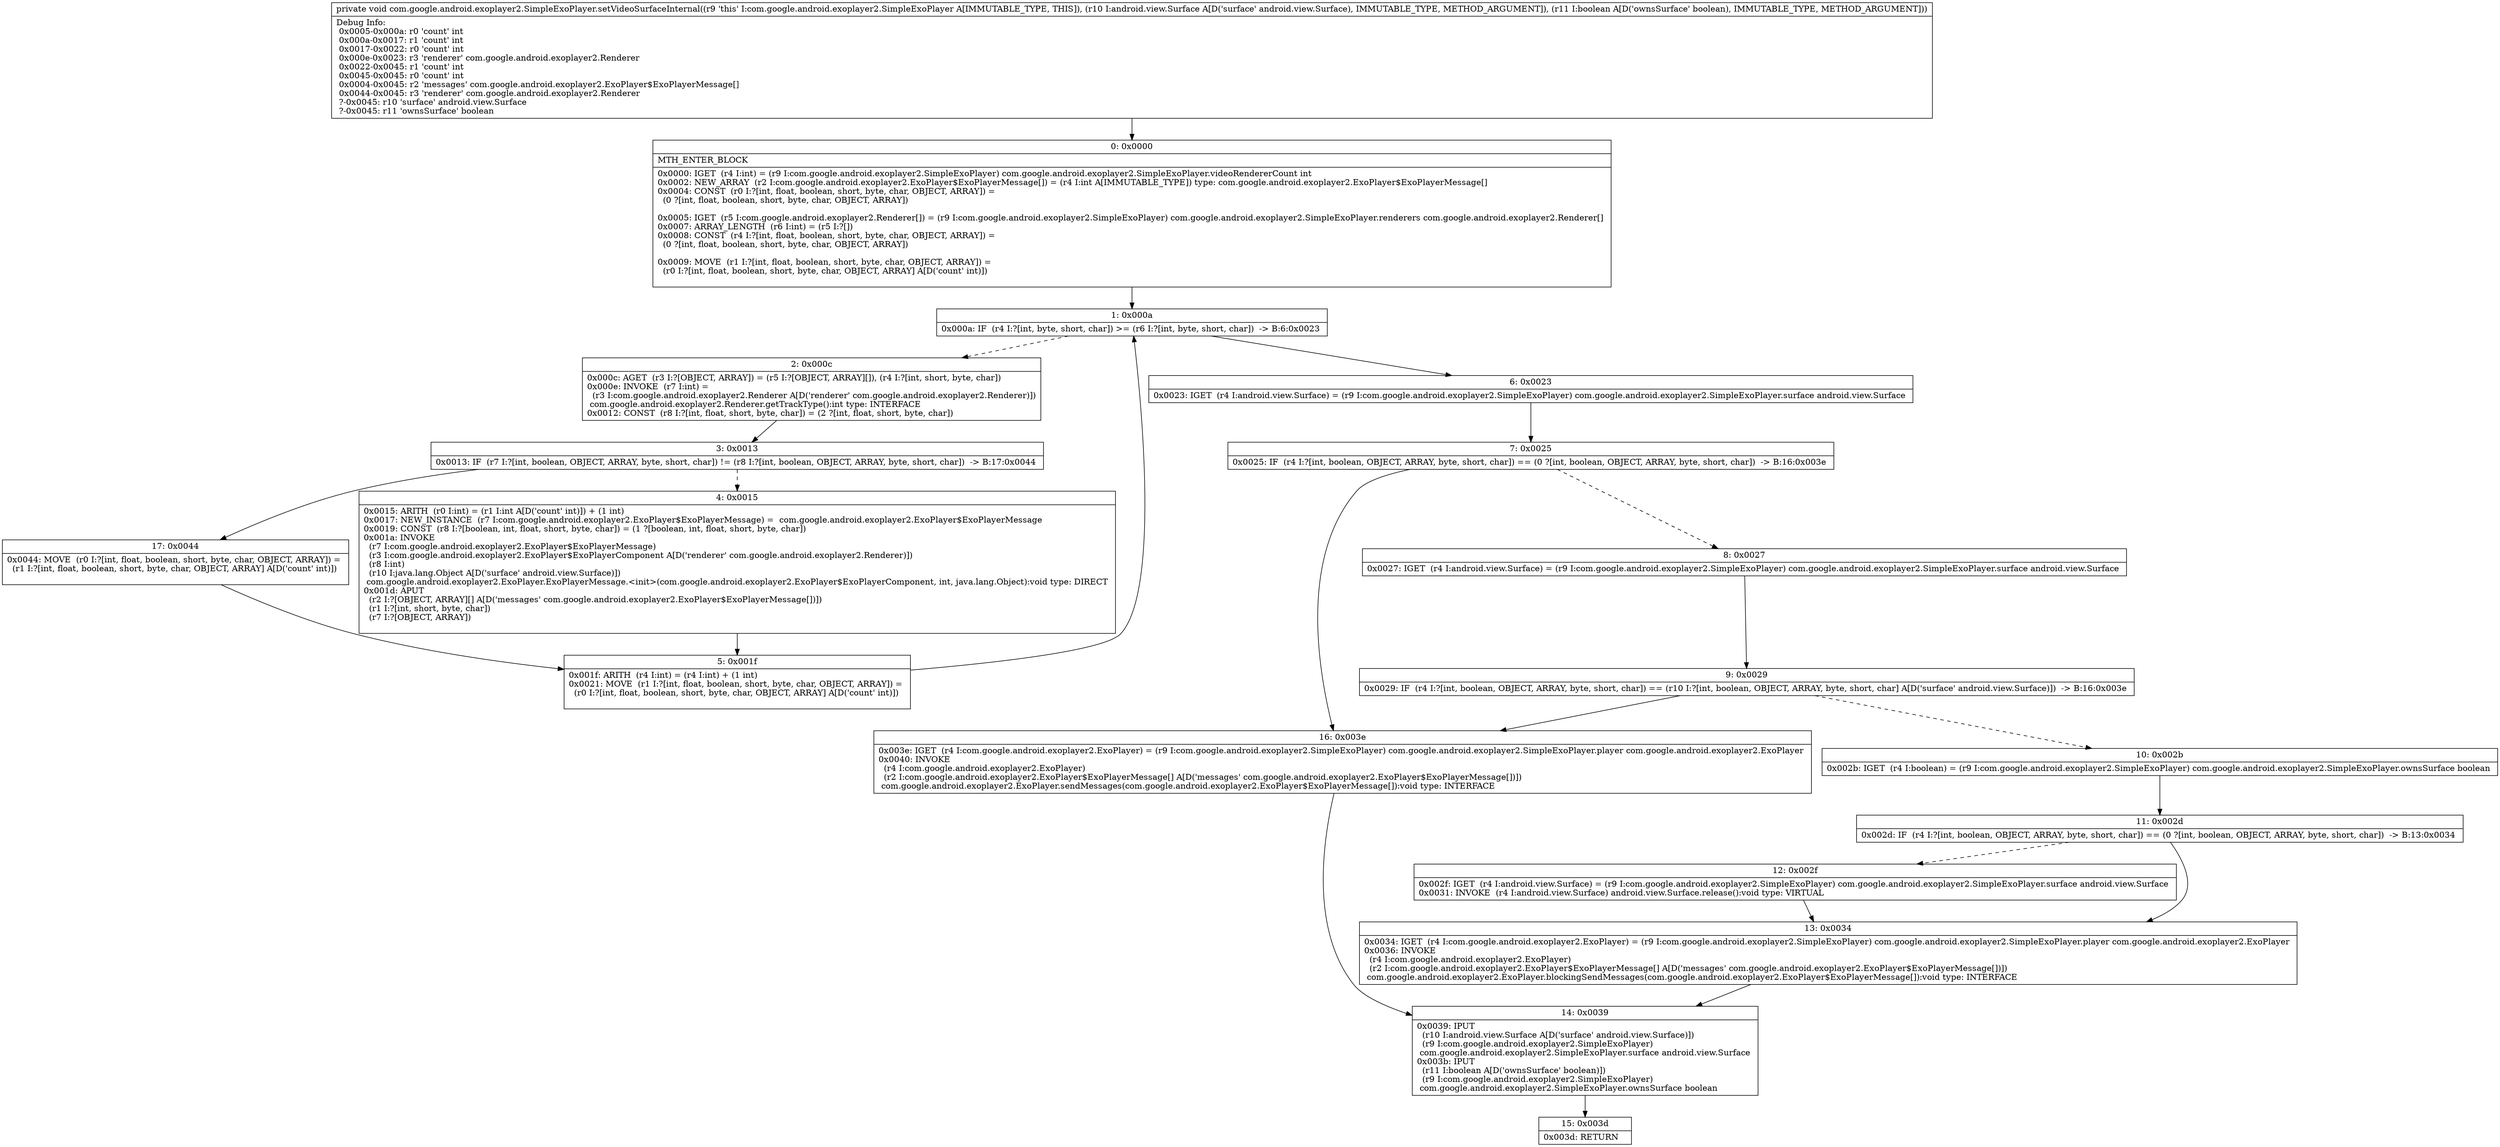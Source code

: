 digraph "CFG forcom.google.android.exoplayer2.SimpleExoPlayer.setVideoSurfaceInternal(Landroid\/view\/Surface;Z)V" {
Node_0 [shape=record,label="{0\:\ 0x0000|MTH_ENTER_BLOCK\l|0x0000: IGET  (r4 I:int) = (r9 I:com.google.android.exoplayer2.SimpleExoPlayer) com.google.android.exoplayer2.SimpleExoPlayer.videoRendererCount int \l0x0002: NEW_ARRAY  (r2 I:com.google.android.exoplayer2.ExoPlayer$ExoPlayerMessage[]) = (r4 I:int A[IMMUTABLE_TYPE]) type: com.google.android.exoplayer2.ExoPlayer$ExoPlayerMessage[] \l0x0004: CONST  (r0 I:?[int, float, boolean, short, byte, char, OBJECT, ARRAY]) = \l  (0 ?[int, float, boolean, short, byte, char, OBJECT, ARRAY])\l \l0x0005: IGET  (r5 I:com.google.android.exoplayer2.Renderer[]) = (r9 I:com.google.android.exoplayer2.SimpleExoPlayer) com.google.android.exoplayer2.SimpleExoPlayer.renderers com.google.android.exoplayer2.Renderer[] \l0x0007: ARRAY_LENGTH  (r6 I:int) = (r5 I:?[]) \l0x0008: CONST  (r4 I:?[int, float, boolean, short, byte, char, OBJECT, ARRAY]) = \l  (0 ?[int, float, boolean, short, byte, char, OBJECT, ARRAY])\l \l0x0009: MOVE  (r1 I:?[int, float, boolean, short, byte, char, OBJECT, ARRAY]) = \l  (r0 I:?[int, float, boolean, short, byte, char, OBJECT, ARRAY] A[D('count' int)])\l \l}"];
Node_1 [shape=record,label="{1\:\ 0x000a|0x000a: IF  (r4 I:?[int, byte, short, char]) \>= (r6 I:?[int, byte, short, char])  \-\> B:6:0x0023 \l}"];
Node_2 [shape=record,label="{2\:\ 0x000c|0x000c: AGET  (r3 I:?[OBJECT, ARRAY]) = (r5 I:?[OBJECT, ARRAY][]), (r4 I:?[int, short, byte, char]) \l0x000e: INVOKE  (r7 I:int) = \l  (r3 I:com.google.android.exoplayer2.Renderer A[D('renderer' com.google.android.exoplayer2.Renderer)])\l com.google.android.exoplayer2.Renderer.getTrackType():int type: INTERFACE \l0x0012: CONST  (r8 I:?[int, float, short, byte, char]) = (2 ?[int, float, short, byte, char]) \l}"];
Node_3 [shape=record,label="{3\:\ 0x0013|0x0013: IF  (r7 I:?[int, boolean, OBJECT, ARRAY, byte, short, char]) != (r8 I:?[int, boolean, OBJECT, ARRAY, byte, short, char])  \-\> B:17:0x0044 \l}"];
Node_4 [shape=record,label="{4\:\ 0x0015|0x0015: ARITH  (r0 I:int) = (r1 I:int A[D('count' int)]) + (1 int) \l0x0017: NEW_INSTANCE  (r7 I:com.google.android.exoplayer2.ExoPlayer$ExoPlayerMessage) =  com.google.android.exoplayer2.ExoPlayer$ExoPlayerMessage \l0x0019: CONST  (r8 I:?[boolean, int, float, short, byte, char]) = (1 ?[boolean, int, float, short, byte, char]) \l0x001a: INVOKE  \l  (r7 I:com.google.android.exoplayer2.ExoPlayer$ExoPlayerMessage)\l  (r3 I:com.google.android.exoplayer2.ExoPlayer$ExoPlayerComponent A[D('renderer' com.google.android.exoplayer2.Renderer)])\l  (r8 I:int)\l  (r10 I:java.lang.Object A[D('surface' android.view.Surface)])\l com.google.android.exoplayer2.ExoPlayer.ExoPlayerMessage.\<init\>(com.google.android.exoplayer2.ExoPlayer$ExoPlayerComponent, int, java.lang.Object):void type: DIRECT \l0x001d: APUT  \l  (r2 I:?[OBJECT, ARRAY][] A[D('messages' com.google.android.exoplayer2.ExoPlayer$ExoPlayerMessage[])])\l  (r1 I:?[int, short, byte, char])\l  (r7 I:?[OBJECT, ARRAY])\l \l}"];
Node_5 [shape=record,label="{5\:\ 0x001f|0x001f: ARITH  (r4 I:int) = (r4 I:int) + (1 int) \l0x0021: MOVE  (r1 I:?[int, float, boolean, short, byte, char, OBJECT, ARRAY]) = \l  (r0 I:?[int, float, boolean, short, byte, char, OBJECT, ARRAY] A[D('count' int)])\l \l}"];
Node_6 [shape=record,label="{6\:\ 0x0023|0x0023: IGET  (r4 I:android.view.Surface) = (r9 I:com.google.android.exoplayer2.SimpleExoPlayer) com.google.android.exoplayer2.SimpleExoPlayer.surface android.view.Surface \l}"];
Node_7 [shape=record,label="{7\:\ 0x0025|0x0025: IF  (r4 I:?[int, boolean, OBJECT, ARRAY, byte, short, char]) == (0 ?[int, boolean, OBJECT, ARRAY, byte, short, char])  \-\> B:16:0x003e \l}"];
Node_8 [shape=record,label="{8\:\ 0x0027|0x0027: IGET  (r4 I:android.view.Surface) = (r9 I:com.google.android.exoplayer2.SimpleExoPlayer) com.google.android.exoplayer2.SimpleExoPlayer.surface android.view.Surface \l}"];
Node_9 [shape=record,label="{9\:\ 0x0029|0x0029: IF  (r4 I:?[int, boolean, OBJECT, ARRAY, byte, short, char]) == (r10 I:?[int, boolean, OBJECT, ARRAY, byte, short, char] A[D('surface' android.view.Surface)])  \-\> B:16:0x003e \l}"];
Node_10 [shape=record,label="{10\:\ 0x002b|0x002b: IGET  (r4 I:boolean) = (r9 I:com.google.android.exoplayer2.SimpleExoPlayer) com.google.android.exoplayer2.SimpleExoPlayer.ownsSurface boolean \l}"];
Node_11 [shape=record,label="{11\:\ 0x002d|0x002d: IF  (r4 I:?[int, boolean, OBJECT, ARRAY, byte, short, char]) == (0 ?[int, boolean, OBJECT, ARRAY, byte, short, char])  \-\> B:13:0x0034 \l}"];
Node_12 [shape=record,label="{12\:\ 0x002f|0x002f: IGET  (r4 I:android.view.Surface) = (r9 I:com.google.android.exoplayer2.SimpleExoPlayer) com.google.android.exoplayer2.SimpleExoPlayer.surface android.view.Surface \l0x0031: INVOKE  (r4 I:android.view.Surface) android.view.Surface.release():void type: VIRTUAL \l}"];
Node_13 [shape=record,label="{13\:\ 0x0034|0x0034: IGET  (r4 I:com.google.android.exoplayer2.ExoPlayer) = (r9 I:com.google.android.exoplayer2.SimpleExoPlayer) com.google.android.exoplayer2.SimpleExoPlayer.player com.google.android.exoplayer2.ExoPlayer \l0x0036: INVOKE  \l  (r4 I:com.google.android.exoplayer2.ExoPlayer)\l  (r2 I:com.google.android.exoplayer2.ExoPlayer$ExoPlayerMessage[] A[D('messages' com.google.android.exoplayer2.ExoPlayer$ExoPlayerMessage[])])\l com.google.android.exoplayer2.ExoPlayer.blockingSendMessages(com.google.android.exoplayer2.ExoPlayer$ExoPlayerMessage[]):void type: INTERFACE \l}"];
Node_14 [shape=record,label="{14\:\ 0x0039|0x0039: IPUT  \l  (r10 I:android.view.Surface A[D('surface' android.view.Surface)])\l  (r9 I:com.google.android.exoplayer2.SimpleExoPlayer)\l com.google.android.exoplayer2.SimpleExoPlayer.surface android.view.Surface \l0x003b: IPUT  \l  (r11 I:boolean A[D('ownsSurface' boolean)])\l  (r9 I:com.google.android.exoplayer2.SimpleExoPlayer)\l com.google.android.exoplayer2.SimpleExoPlayer.ownsSurface boolean \l}"];
Node_15 [shape=record,label="{15\:\ 0x003d|0x003d: RETURN   \l}"];
Node_16 [shape=record,label="{16\:\ 0x003e|0x003e: IGET  (r4 I:com.google.android.exoplayer2.ExoPlayer) = (r9 I:com.google.android.exoplayer2.SimpleExoPlayer) com.google.android.exoplayer2.SimpleExoPlayer.player com.google.android.exoplayer2.ExoPlayer \l0x0040: INVOKE  \l  (r4 I:com.google.android.exoplayer2.ExoPlayer)\l  (r2 I:com.google.android.exoplayer2.ExoPlayer$ExoPlayerMessage[] A[D('messages' com.google.android.exoplayer2.ExoPlayer$ExoPlayerMessage[])])\l com.google.android.exoplayer2.ExoPlayer.sendMessages(com.google.android.exoplayer2.ExoPlayer$ExoPlayerMessage[]):void type: INTERFACE \l}"];
Node_17 [shape=record,label="{17\:\ 0x0044|0x0044: MOVE  (r0 I:?[int, float, boolean, short, byte, char, OBJECT, ARRAY]) = \l  (r1 I:?[int, float, boolean, short, byte, char, OBJECT, ARRAY] A[D('count' int)])\l \l}"];
MethodNode[shape=record,label="{private void com.google.android.exoplayer2.SimpleExoPlayer.setVideoSurfaceInternal((r9 'this' I:com.google.android.exoplayer2.SimpleExoPlayer A[IMMUTABLE_TYPE, THIS]), (r10 I:android.view.Surface A[D('surface' android.view.Surface), IMMUTABLE_TYPE, METHOD_ARGUMENT]), (r11 I:boolean A[D('ownsSurface' boolean), IMMUTABLE_TYPE, METHOD_ARGUMENT]))  | Debug Info:\l  0x0005\-0x000a: r0 'count' int\l  0x000a\-0x0017: r1 'count' int\l  0x0017\-0x0022: r0 'count' int\l  0x000e\-0x0023: r3 'renderer' com.google.android.exoplayer2.Renderer\l  0x0022\-0x0045: r1 'count' int\l  0x0045\-0x0045: r0 'count' int\l  0x0004\-0x0045: r2 'messages' com.google.android.exoplayer2.ExoPlayer$ExoPlayerMessage[]\l  0x0044\-0x0045: r3 'renderer' com.google.android.exoplayer2.Renderer\l  ?\-0x0045: r10 'surface' android.view.Surface\l  ?\-0x0045: r11 'ownsSurface' boolean\l}"];
MethodNode -> Node_0;
Node_0 -> Node_1;
Node_1 -> Node_2[style=dashed];
Node_1 -> Node_6;
Node_2 -> Node_3;
Node_3 -> Node_4[style=dashed];
Node_3 -> Node_17;
Node_4 -> Node_5;
Node_5 -> Node_1;
Node_6 -> Node_7;
Node_7 -> Node_8[style=dashed];
Node_7 -> Node_16;
Node_8 -> Node_9;
Node_9 -> Node_10[style=dashed];
Node_9 -> Node_16;
Node_10 -> Node_11;
Node_11 -> Node_12[style=dashed];
Node_11 -> Node_13;
Node_12 -> Node_13;
Node_13 -> Node_14;
Node_14 -> Node_15;
Node_16 -> Node_14;
Node_17 -> Node_5;
}

